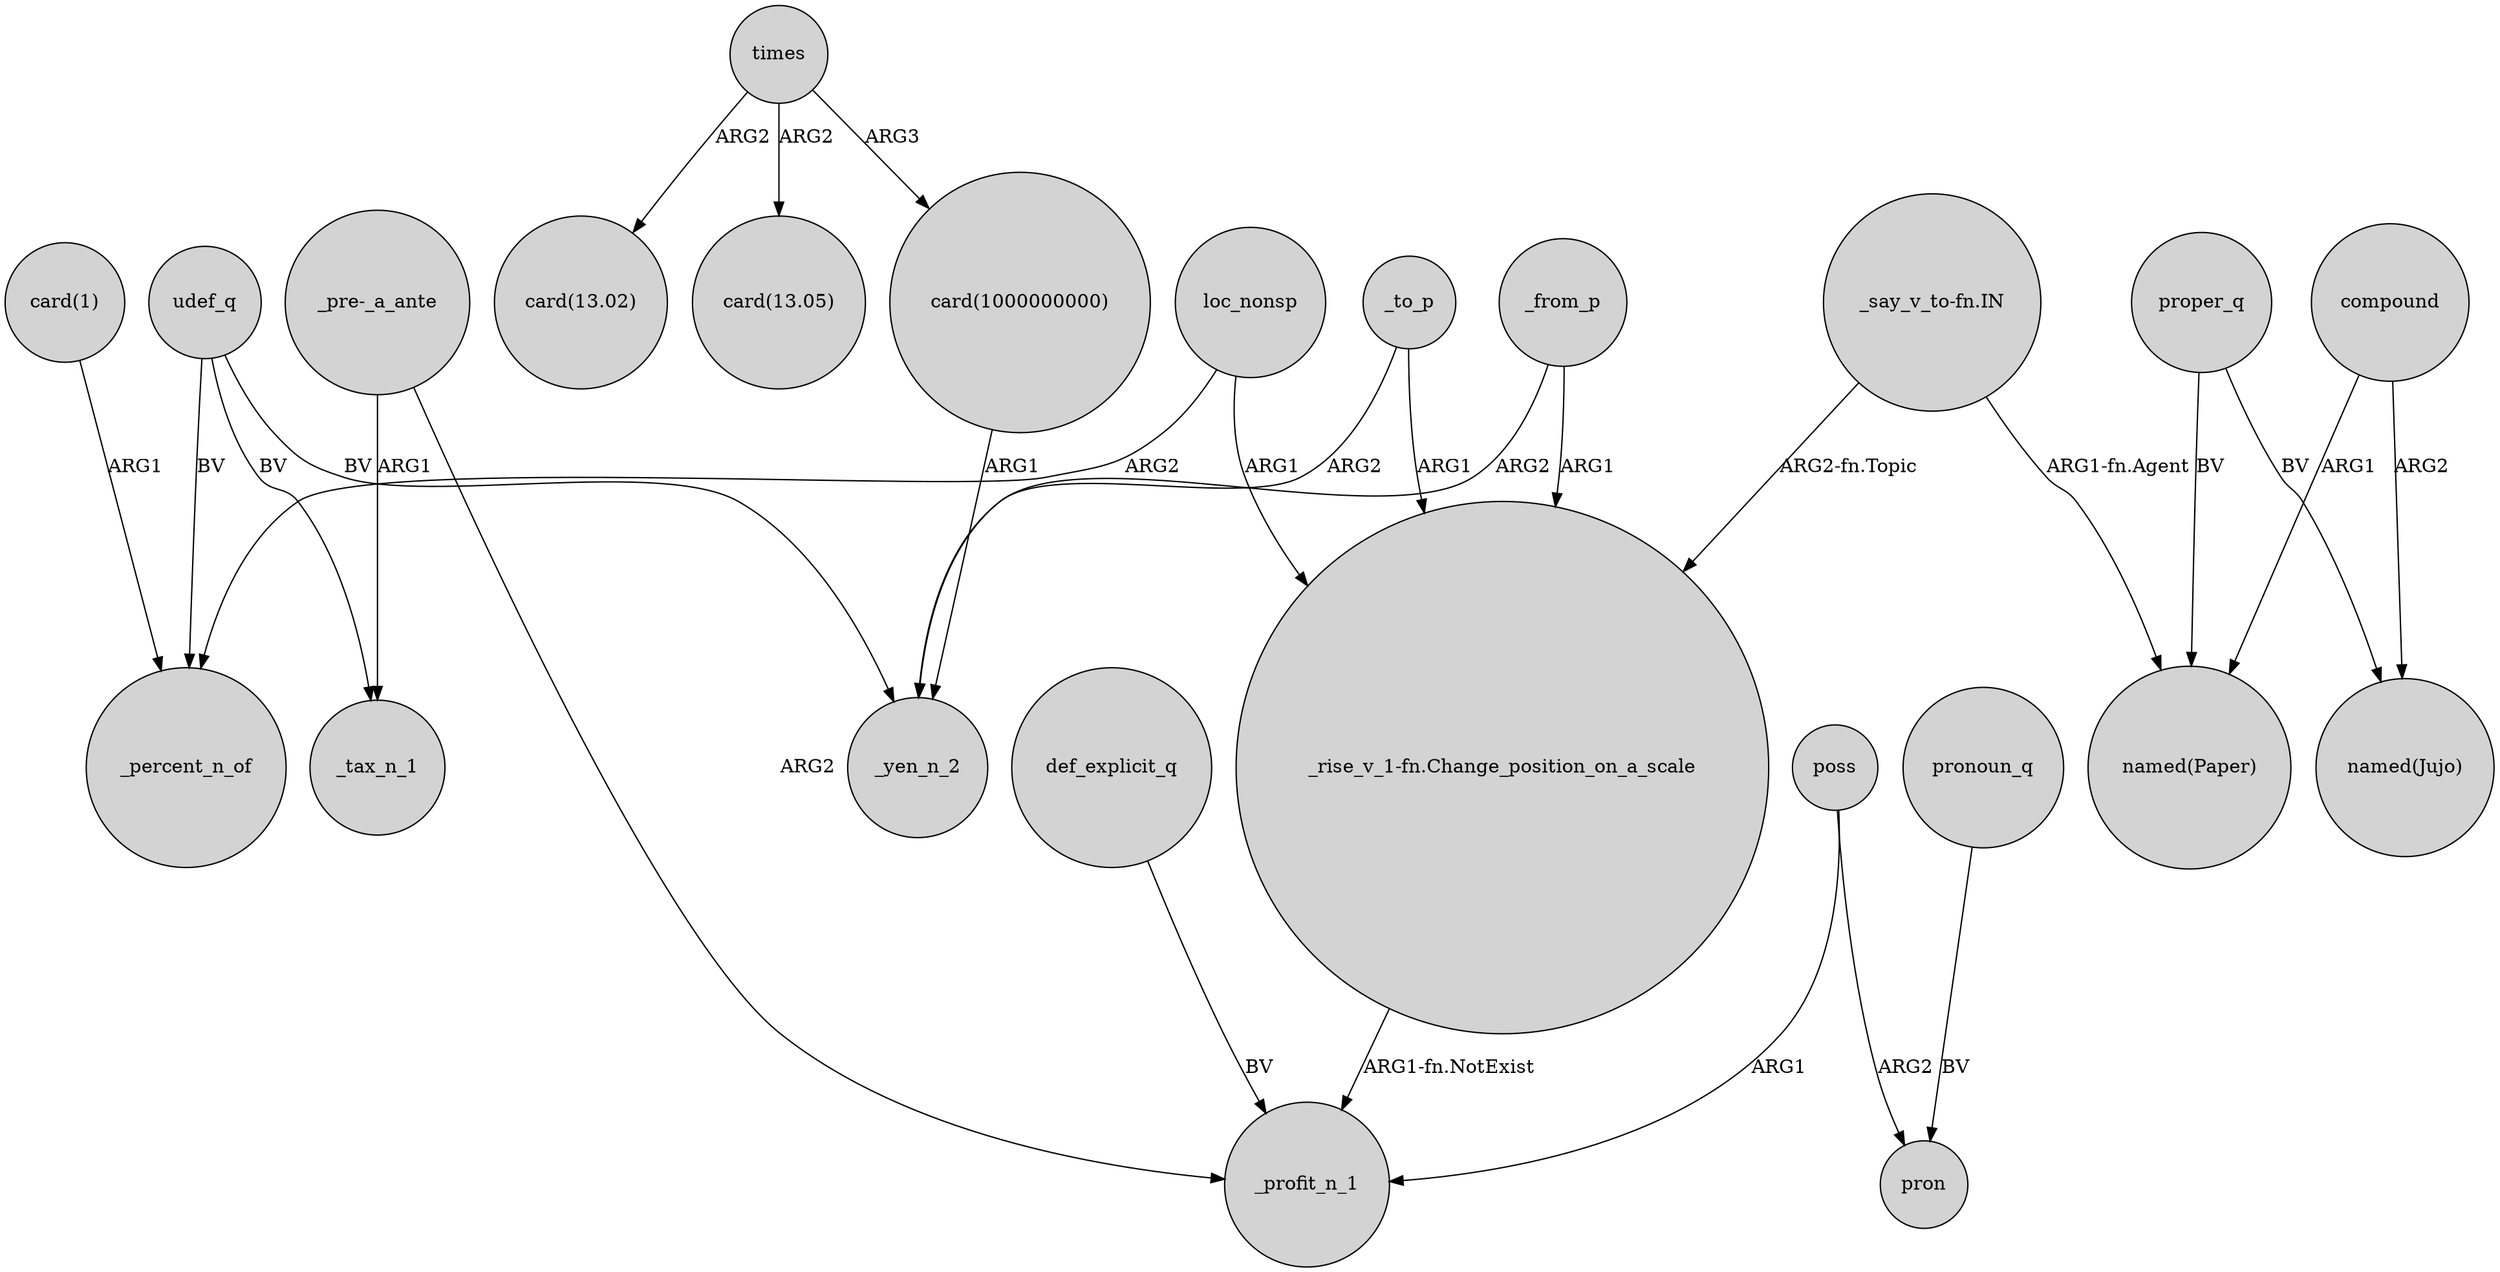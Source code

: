 digraph {
	node [shape=circle style=filled]
	"card(1)" -> _percent_n_of [label=ARG1]
	udef_q -> _yen_n_2 [label=BV]
	"card(1000000000)" -> _yen_n_2 [label=ARG1]
	def_explicit_q -> _profit_n_1 [label=BV]
	poss -> pron [label=ARG2]
	proper_q -> "named(Jujo)" [label=BV]
	times -> "card(13.02)" [label=ARG2]
	proper_q -> "named(Paper)" [label=BV]
	compound -> "named(Paper)" [label=ARG1]
	"_pre-_a_ante" -> _tax_n_1 [label=ARG1]
	times -> "card(1000000000)" [label=ARG3]
	udef_q -> _tax_n_1 [label=BV]
	pronoun_q -> pron [label=BV]
	loc_nonsp -> _percent_n_of [label=ARG2]
	loc_nonsp -> "_rise_v_1-fn.Change_position_on_a_scale" [label=ARG1]
	times -> "card(13.05)" [label=ARG2]
	_to_p -> _yen_n_2 [label=ARG2]
	"_say_v_to-fn.IN" -> "_rise_v_1-fn.Change_position_on_a_scale" [label="ARG2-fn.Topic"]
	poss -> _profit_n_1 [label=ARG1]
	"_say_v_to-fn.IN" -> "named(Paper)" [label="ARG1-fn.Agent"]
	udef_q -> _percent_n_of [label=BV]
	_from_p -> _yen_n_2 [label=ARG2]
	_to_p -> "_rise_v_1-fn.Change_position_on_a_scale" [label=ARG1]
	compound -> "named(Jujo)" [label=ARG2]
	"_pre-_a_ante" -> _profit_n_1 [label=ARG2]
	_from_p -> "_rise_v_1-fn.Change_position_on_a_scale" [label=ARG1]
	"_rise_v_1-fn.Change_position_on_a_scale" -> _profit_n_1 [label="ARG1-fn.NotExist"]
}
